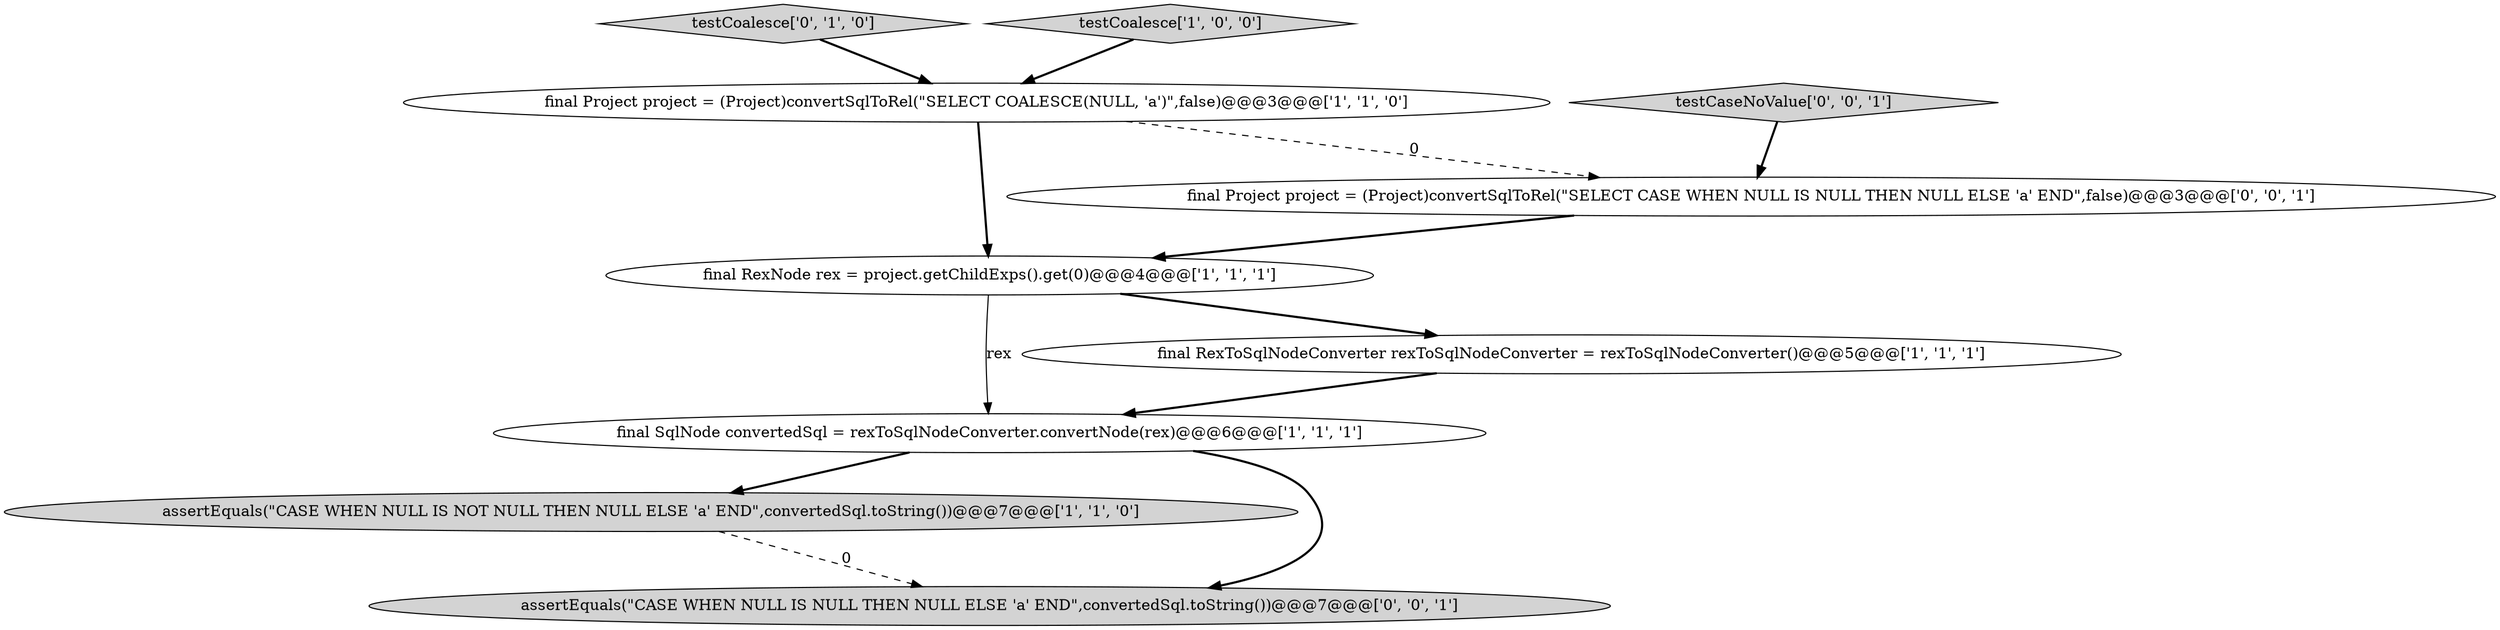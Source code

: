 digraph {
6 [style = filled, label = "testCoalesce['0', '1', '0']", fillcolor = lightgray, shape = diamond image = "AAA0AAABBB2BBB"];
1 [style = filled, label = "assertEquals(\"CASE WHEN NULL IS NOT NULL THEN NULL ELSE 'a' END\",convertedSql.toString())@@@7@@@['1', '1', '0']", fillcolor = lightgray, shape = ellipse image = "AAA0AAABBB1BBB"];
8 [style = filled, label = "assertEquals(\"CASE WHEN NULL IS NULL THEN NULL ELSE 'a' END\",convertedSql.toString())@@@7@@@['0', '0', '1']", fillcolor = lightgray, shape = ellipse image = "AAA0AAABBB3BBB"];
2 [style = filled, label = "testCoalesce['1', '0', '0']", fillcolor = lightgray, shape = diamond image = "AAA0AAABBB1BBB"];
7 [style = filled, label = "final Project project = (Project)convertSqlToRel(\"SELECT CASE WHEN NULL IS NULL THEN NULL ELSE 'a' END\",false)@@@3@@@['0', '0', '1']", fillcolor = white, shape = ellipse image = "AAA0AAABBB3BBB"];
9 [style = filled, label = "testCaseNoValue['0', '0', '1']", fillcolor = lightgray, shape = diamond image = "AAA0AAABBB3BBB"];
0 [style = filled, label = "final SqlNode convertedSql = rexToSqlNodeConverter.convertNode(rex)@@@6@@@['1', '1', '1']", fillcolor = white, shape = ellipse image = "AAA0AAABBB1BBB"];
3 [style = filled, label = "final Project project = (Project)convertSqlToRel(\"SELECT COALESCE(NULL, 'a')\",false)@@@3@@@['1', '1', '0']", fillcolor = white, shape = ellipse image = "AAA0AAABBB1BBB"];
5 [style = filled, label = "final RexToSqlNodeConverter rexToSqlNodeConverter = rexToSqlNodeConverter()@@@5@@@['1', '1', '1']", fillcolor = white, shape = ellipse image = "AAA0AAABBB1BBB"];
4 [style = filled, label = "final RexNode rex = project.getChildExps().get(0)@@@4@@@['1', '1', '1']", fillcolor = white, shape = ellipse image = "AAA0AAABBB1BBB"];
6->3 [style = bold, label=""];
1->8 [style = dashed, label="0"];
7->4 [style = bold, label=""];
4->0 [style = solid, label="rex"];
5->0 [style = bold, label=""];
9->7 [style = bold, label=""];
3->7 [style = dashed, label="0"];
4->5 [style = bold, label=""];
3->4 [style = bold, label=""];
0->1 [style = bold, label=""];
2->3 [style = bold, label=""];
0->8 [style = bold, label=""];
}

